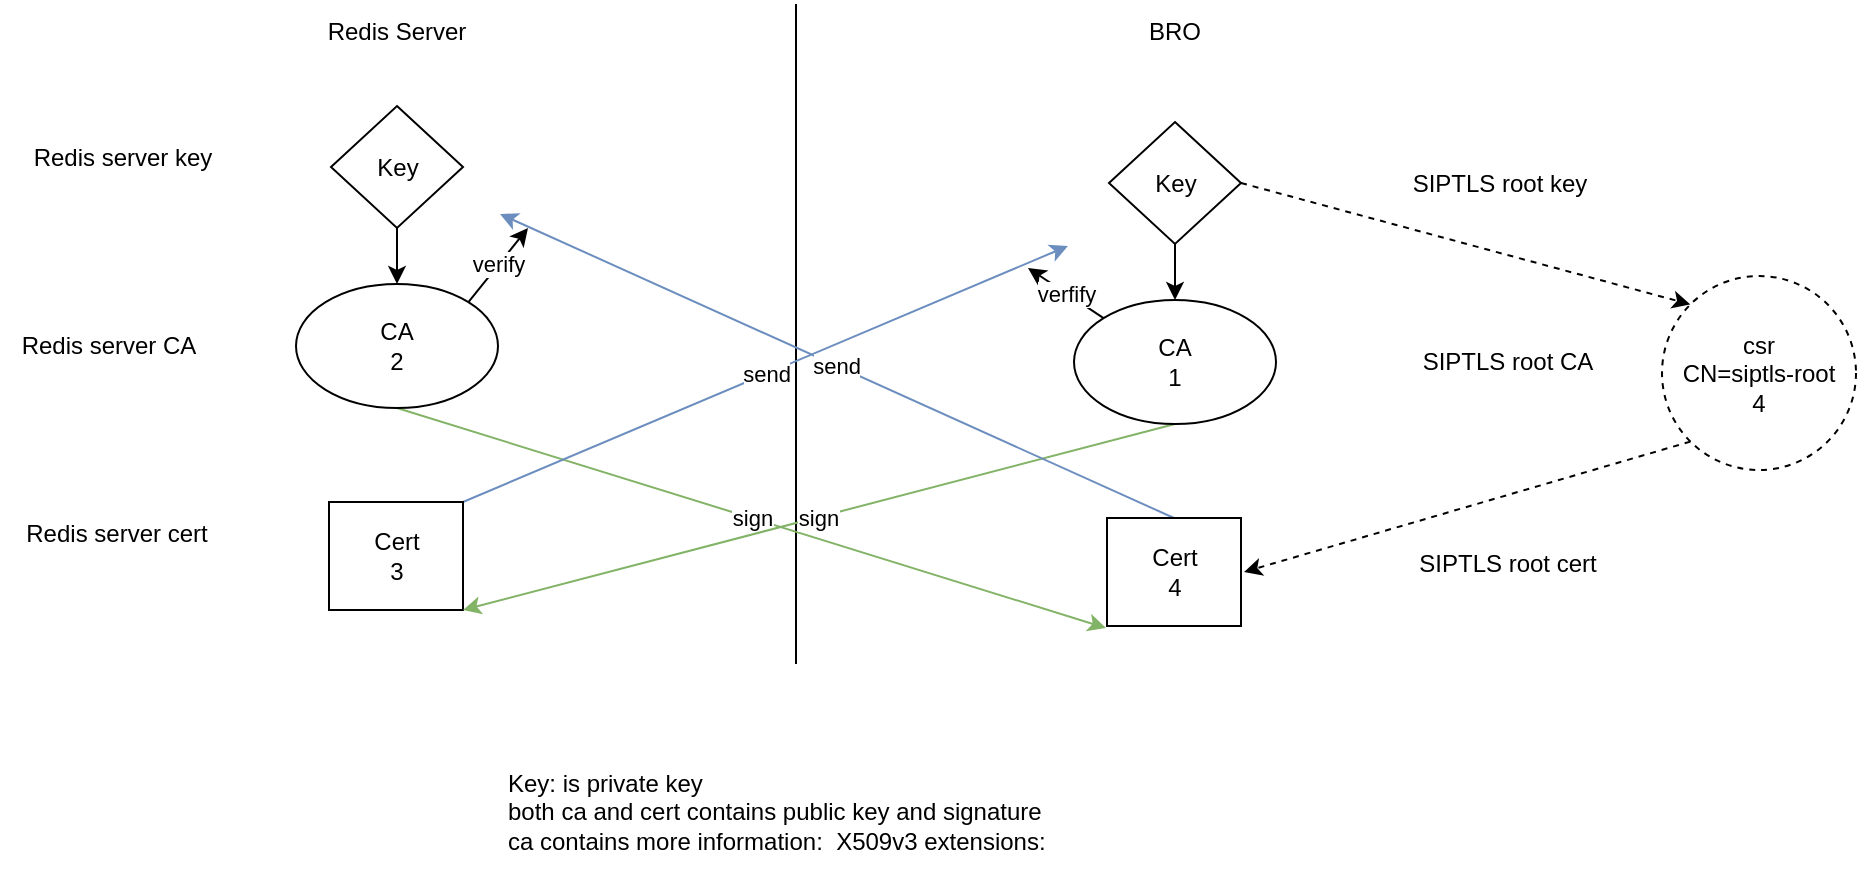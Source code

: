 <mxfile version="14.6.13" type="github" pages="2">
  <diagram id="MYtHyyAWCHNzlXezhlRJ" name="Page-1">
    <mxGraphModel dx="1438" dy="547" grid="0" gridSize="10" guides="1" tooltips="1" connect="1" arrows="1" fold="1" page="0" pageScale="1" pageWidth="850" pageHeight="1100" math="0" shadow="0">
      <root>
        <mxCell id="0" />
        <mxCell id="1" parent="0" />
        <mxCell id="aZHeh1-H1kW6ti1Y_17A-1" value="" style="endArrow=none;html=1;" edge="1" parent="1">
          <mxGeometry width="50" height="50" relative="1" as="geometry">
            <mxPoint x="306" y="592" as="sourcePoint" />
            <mxPoint x="306" y="262" as="targetPoint" />
          </mxGeometry>
        </mxCell>
        <mxCell id="aZHeh1-H1kW6ti1Y_17A-2" value="Redis Server" style="text;html=1;strokeColor=none;fillColor=none;align=center;verticalAlign=middle;whiteSpace=wrap;rounded=0;" vertex="1" parent="1">
          <mxGeometry x="7" y="260" width="199" height="31" as="geometry" />
        </mxCell>
        <mxCell id="aZHeh1-H1kW6ti1Y_17A-4" value="BRO" style="text;html=1;strokeColor=none;fillColor=none;align=center;verticalAlign=middle;whiteSpace=wrap;rounded=0;" vertex="1" parent="1">
          <mxGeometry x="396" y="260" width="199" height="31" as="geometry" />
        </mxCell>
        <mxCell id="aZHeh1-H1kW6ti1Y_17A-17" style="edgeStyle=orthogonalEdgeStyle;rounded=0;orthogonalLoop=1;jettySize=auto;html=1;exitX=0.5;exitY=1;exitDx=0;exitDy=0;" edge="1" parent="1" source="aZHeh1-H1kW6ti1Y_17A-5" target="aZHeh1-H1kW6ti1Y_17A-6">
          <mxGeometry relative="1" as="geometry" />
        </mxCell>
        <mxCell id="aZHeh1-H1kW6ti1Y_17A-5" value="Key" style="rhombus;whiteSpace=wrap;html=1;" vertex="1" parent="1">
          <mxGeometry x="73.5" y="313" width="66" height="61" as="geometry" />
        </mxCell>
        <mxCell id="aZHeh1-H1kW6ti1Y_17A-22" value="sign" style="edgeStyle=none;rounded=0;orthogonalLoop=1;jettySize=auto;html=1;exitX=0.5;exitY=1;exitDx=0;exitDy=0;fillColor=#d5e8d4;strokeColor=#82b366;" edge="1" parent="1" source="aZHeh1-H1kW6ti1Y_17A-6">
          <mxGeometry relative="1" as="geometry">
            <mxPoint x="461" y="574" as="targetPoint" />
          </mxGeometry>
        </mxCell>
        <mxCell id="aZHeh1-H1kW6ti1Y_17A-24" value="verify" style="edgeStyle=none;rounded=0;orthogonalLoop=1;jettySize=auto;html=1;exitX=1;exitY=0;exitDx=0;exitDy=0;" edge="1" parent="1" source="aZHeh1-H1kW6ti1Y_17A-6">
          <mxGeometry relative="1" as="geometry">
            <mxPoint x="172" y="374" as="targetPoint" />
          </mxGeometry>
        </mxCell>
        <mxCell id="aZHeh1-H1kW6ti1Y_17A-6" value="&lt;div&gt;CA&lt;/div&gt;2" style="ellipse;whiteSpace=wrap;html=1;" vertex="1" parent="1">
          <mxGeometry x="56" y="402" width="101" height="62" as="geometry" />
        </mxCell>
        <mxCell id="aZHeh1-H1kW6ti1Y_17A-20" value="send" style="edgeStyle=none;rounded=0;orthogonalLoop=1;jettySize=auto;html=1;exitX=1;exitY=0;exitDx=0;exitDy=0;fillColor=#dae8fc;strokeColor=#6c8ebf;" edge="1" parent="1" source="aZHeh1-H1kW6ti1Y_17A-7">
          <mxGeometry relative="1" as="geometry">
            <mxPoint x="442" y="383" as="targetPoint" />
          </mxGeometry>
        </mxCell>
        <mxCell id="aZHeh1-H1kW6ti1Y_17A-7" value="&lt;div&gt;Cert&lt;/div&gt;&lt;div&gt;3&lt;/div&gt;" style="rounded=0;whiteSpace=wrap;html=1;" vertex="1" parent="1">
          <mxGeometry x="72.5" y="511" width="67" height="54" as="geometry" />
        </mxCell>
        <mxCell id="aZHeh1-H1kW6ti1Y_17A-18" style="edgeStyle=orthogonalEdgeStyle;rounded=0;orthogonalLoop=1;jettySize=auto;html=1;exitX=0.5;exitY=1;exitDx=0;exitDy=0;entryX=0.5;entryY=0;entryDx=0;entryDy=0;" edge="1" parent="1" source="aZHeh1-H1kW6ti1Y_17A-8" target="aZHeh1-H1kW6ti1Y_17A-9">
          <mxGeometry relative="1" as="geometry" />
        </mxCell>
        <mxCell id="aZHeh1-H1kW6ti1Y_17A-28" style="edgeStyle=none;rounded=0;orthogonalLoop=1;jettySize=auto;html=1;exitX=1;exitY=0.5;exitDx=0;exitDy=0;dashed=1;entryX=0;entryY=0;entryDx=0;entryDy=0;" edge="1" parent="1" source="aZHeh1-H1kW6ti1Y_17A-8" target="aZHeh1-H1kW6ti1Y_17A-26">
          <mxGeometry relative="1" as="geometry" />
        </mxCell>
        <mxCell id="aZHeh1-H1kW6ti1Y_17A-8" value="Key" style="rhombus;whiteSpace=wrap;html=1;" vertex="1" parent="1">
          <mxGeometry x="462.5" y="321" width="66" height="61" as="geometry" />
        </mxCell>
        <mxCell id="aZHeh1-H1kW6ti1Y_17A-19" value="sign" style="rounded=0;orthogonalLoop=1;jettySize=auto;html=1;exitX=0.5;exitY=1;exitDx=0;exitDy=0;entryX=1;entryY=1;entryDx=0;entryDy=0;fillColor=#d5e8d4;strokeColor=#82b366;" edge="1" parent="1" source="aZHeh1-H1kW6ti1Y_17A-9" target="aZHeh1-H1kW6ti1Y_17A-7">
          <mxGeometry relative="1" as="geometry" />
        </mxCell>
        <mxCell id="aZHeh1-H1kW6ti1Y_17A-21" value="verfify" style="edgeStyle=none;rounded=0;orthogonalLoop=1;jettySize=auto;html=1;exitX=0;exitY=0;exitDx=0;exitDy=0;" edge="1" parent="1" source="aZHeh1-H1kW6ti1Y_17A-9">
          <mxGeometry relative="1" as="geometry">
            <mxPoint x="422" y="394" as="targetPoint" />
          </mxGeometry>
        </mxCell>
        <mxCell id="aZHeh1-H1kW6ti1Y_17A-9" value="&lt;div&gt;CA&lt;/div&gt;&lt;div&gt;1&lt;br&gt;&lt;/div&gt;" style="ellipse;whiteSpace=wrap;html=1;" vertex="1" parent="1">
          <mxGeometry x="445" y="410" width="101" height="62" as="geometry" />
        </mxCell>
        <mxCell id="aZHeh1-H1kW6ti1Y_17A-23" value="send" style="edgeStyle=none;rounded=0;orthogonalLoop=1;jettySize=auto;html=1;exitX=0.5;exitY=0;exitDx=0;exitDy=0;fillColor=#dae8fc;strokeColor=#6c8ebf;" edge="1" parent="1" source="aZHeh1-H1kW6ti1Y_17A-10">
          <mxGeometry relative="1" as="geometry">
            <mxPoint x="158" y="367" as="targetPoint" />
          </mxGeometry>
        </mxCell>
        <mxCell id="aZHeh1-H1kW6ti1Y_17A-10" value="&lt;div&gt;Cert&lt;/div&gt;4" style="rounded=0;whiteSpace=wrap;html=1;" vertex="1" parent="1">
          <mxGeometry x="461.5" y="519" width="67" height="54" as="geometry" />
        </mxCell>
        <mxCell id="aZHeh1-H1kW6ti1Y_17A-11" value="Redis server key" style="text;html=1;strokeColor=none;fillColor=none;align=center;verticalAlign=middle;whiteSpace=wrap;rounded=0;" vertex="1" parent="1">
          <mxGeometry x="-85" y="329" width="109" height="20" as="geometry" />
        </mxCell>
        <mxCell id="aZHeh1-H1kW6ti1Y_17A-12" value="Redis server CA" style="text;html=1;strokeColor=none;fillColor=none;align=center;verticalAlign=middle;whiteSpace=wrap;rounded=0;" vertex="1" parent="1">
          <mxGeometry x="-92" y="423" width="109" height="20" as="geometry" />
        </mxCell>
        <mxCell id="aZHeh1-H1kW6ti1Y_17A-13" value="Redis server cert" style="text;html=1;strokeColor=none;fillColor=none;align=center;verticalAlign=middle;whiteSpace=wrap;rounded=0;" vertex="1" parent="1">
          <mxGeometry x="-88" y="517" width="109" height="20" as="geometry" />
        </mxCell>
        <mxCell id="aZHeh1-H1kW6ti1Y_17A-14" value="SIPTLS root key" style="text;html=1;strokeColor=none;fillColor=none;align=center;verticalAlign=middle;whiteSpace=wrap;rounded=0;" vertex="1" parent="1">
          <mxGeometry x="588" y="341" width="140" height="21" as="geometry" />
        </mxCell>
        <mxCell id="aZHeh1-H1kW6ti1Y_17A-15" value="SIPTLS root CA" style="text;html=1;strokeColor=none;fillColor=none;align=center;verticalAlign=middle;whiteSpace=wrap;rounded=0;" vertex="1" parent="1">
          <mxGeometry x="592" y="430.5" width="140" height="21" as="geometry" />
        </mxCell>
        <mxCell id="aZHeh1-H1kW6ti1Y_17A-16" value="SIPTLS root cert" style="text;html=1;strokeColor=none;fillColor=none;align=center;verticalAlign=middle;whiteSpace=wrap;rounded=0;" vertex="1" parent="1">
          <mxGeometry x="592" y="531" width="140" height="21" as="geometry" />
        </mxCell>
        <mxCell id="aZHeh1-H1kW6ti1Y_17A-25" value="&lt;div&gt;Key: is private key&lt;/div&gt;&lt;div&gt;both ca and cert contains public key and signature&lt;br&gt;&lt;/div&gt;&lt;div&gt;ca contains more information:&amp;nbsp; X509v3 extensions:&lt;br&gt;&lt;/div&gt;&lt;div&gt;&lt;br&gt;&lt;/div&gt;" style="text;html=1;strokeColor=none;fillColor=none;align=left;verticalAlign=middle;whiteSpace=wrap;rounded=0;" vertex="1" parent="1">
          <mxGeometry x="160" y="663" width="285" height="20" as="geometry" />
        </mxCell>
        <mxCell id="aZHeh1-H1kW6ti1Y_17A-31" style="edgeStyle=none;rounded=0;orthogonalLoop=1;jettySize=auto;html=1;exitX=0;exitY=1;exitDx=0;exitDy=0;dashed=1;" edge="1" parent="1" source="aZHeh1-H1kW6ti1Y_17A-26">
          <mxGeometry relative="1" as="geometry">
            <mxPoint x="530" y="546" as="targetPoint" />
          </mxGeometry>
        </mxCell>
        <mxCell id="aZHeh1-H1kW6ti1Y_17A-26" value="&lt;div&gt;csr&lt;/div&gt;&lt;div&gt;CN=siptls-root&lt;/div&gt;&lt;div&gt;4&lt;br&gt;&lt;/div&gt;" style="ellipse;whiteSpace=wrap;html=1;aspect=fixed;align=center;dashed=1;" vertex="1" parent="1">
          <mxGeometry x="739" y="398" width="97" height="97" as="geometry" />
        </mxCell>
      </root>
    </mxGraphModel>
  </diagram>
  <diagram id="Mrr-WFnJxW-NYC5VzTvs" name="3sets">
    <mxGraphModel dx="1438" dy="547" grid="0" gridSize="10" guides="1" tooltips="1" connect="1" arrows="1" fold="1" page="0" pageScale="1" pageWidth="850" pageHeight="1100" math="0" shadow="0">
      <root>
        <mxCell id="mjHRiP_EYtC0X5nmwDpc-0" />
        <mxCell id="mjHRiP_EYtC0X5nmwDpc-1" parent="mjHRiP_EYtC0X5nmwDpc-0" />
        <mxCell id="hNuSFW_zgi8dftmWshvH-0" value="" style="endArrow=none;html=1;" edge="1" parent="mjHRiP_EYtC0X5nmwDpc-1">
          <mxGeometry width="50" height="50" relative="1" as="geometry">
            <mxPoint x="306" y="592" as="sourcePoint" />
            <mxPoint x="306" y="262" as="targetPoint" />
          </mxGeometry>
        </mxCell>
        <mxCell id="hNuSFW_zgi8dftmWshvH-1" value="Redis Server" style="text;html=1;strokeColor=none;fillColor=none;align=center;verticalAlign=middle;whiteSpace=wrap;rounded=0;" vertex="1" parent="mjHRiP_EYtC0X5nmwDpc-1">
          <mxGeometry x="7" y="260" width="199" height="31" as="geometry" />
        </mxCell>
        <mxCell id="hNuSFW_zgi8dftmWshvH-2" value="Redis Client" style="text;html=1;strokeColor=none;fillColor=none;align=center;verticalAlign=middle;whiteSpace=wrap;rounded=0;" vertex="1" parent="mjHRiP_EYtC0X5nmwDpc-1">
          <mxGeometry x="461" y="277" width="199" height="31" as="geometry" />
        </mxCell>
        <mxCell id="hNuSFW_zgi8dftmWshvH-3" style="edgeStyle=orthogonalEdgeStyle;rounded=0;orthogonalLoop=1;jettySize=auto;html=1;exitX=0.5;exitY=1;exitDx=0;exitDy=0;" edge="1" parent="mjHRiP_EYtC0X5nmwDpc-1" source="hNuSFW_zgi8dftmWshvH-4" target="hNuSFW_zgi8dftmWshvH-7">
          <mxGeometry relative="1" as="geometry" />
        </mxCell>
        <mxCell id="hNuSFW_zgi8dftmWshvH-4" value="&lt;div&gt;Key&lt;/div&gt;4" style="rhombus;whiteSpace=wrap;html=1;" vertex="1" parent="mjHRiP_EYtC0X5nmwDpc-1">
          <mxGeometry x="73.5" y="313" width="66" height="61" as="geometry" />
        </mxCell>
        <mxCell id="hNuSFW_zgi8dftmWshvH-5" value="sign" style="edgeStyle=none;rounded=0;orthogonalLoop=1;jettySize=auto;html=1;exitX=0.5;exitY=1;exitDx=0;exitDy=0;fillColor=#d5e8d4;strokeColor=#82b366;entryX=0;entryY=1;entryDx=0;entryDy=0;" edge="1" parent="mjHRiP_EYtC0X5nmwDpc-1" source="hNuSFW_zgi8dftmWshvH-7" target="hNuSFW_zgi8dftmWshvH-17">
          <mxGeometry relative="1" as="geometry">
            <mxPoint x="461" y="574" as="targetPoint" />
          </mxGeometry>
        </mxCell>
        <mxCell id="hNuSFW_zgi8dftmWshvH-6" value="verify" style="edgeStyle=none;rounded=0;orthogonalLoop=1;jettySize=auto;html=1;exitX=1;exitY=0;exitDx=0;exitDy=0;" edge="1" parent="mjHRiP_EYtC0X5nmwDpc-1" source="hNuSFW_zgi8dftmWshvH-7">
          <mxGeometry relative="1" as="geometry">
            <mxPoint x="172" y="374" as="targetPoint" />
          </mxGeometry>
        </mxCell>
        <mxCell id="hNuSFW_zgi8dftmWshvH-7" value="&lt;div&gt;CA&lt;/div&gt;5" style="ellipse;whiteSpace=wrap;html=1;" vertex="1" parent="mjHRiP_EYtC0X5nmwDpc-1">
          <mxGeometry x="56" y="402" width="101" height="62" as="geometry" />
        </mxCell>
        <mxCell id="hNuSFW_zgi8dftmWshvH-8" value="send" style="edgeStyle=none;rounded=0;orthogonalLoop=1;jettySize=auto;html=1;exitX=1;exitY=0;exitDx=0;exitDy=0;fillColor=#dae8fc;strokeColor=#6c8ebf;" edge="1" parent="mjHRiP_EYtC0X5nmwDpc-1" source="hNuSFW_zgi8dftmWshvH-9">
          <mxGeometry relative="1" as="geometry">
            <mxPoint x="479" y="380" as="targetPoint" />
          </mxGeometry>
        </mxCell>
        <mxCell id="hNuSFW_zgi8dftmWshvH-9" value="&lt;div&gt;Cert&lt;/div&gt;&lt;div&gt;6&lt;br&gt;&lt;/div&gt;" style="rounded=0;whiteSpace=wrap;html=1;" vertex="1" parent="mjHRiP_EYtC0X5nmwDpc-1">
          <mxGeometry x="72.5" y="511" width="67" height="54" as="geometry" />
        </mxCell>
        <mxCell id="hNuSFW_zgi8dftmWshvH-10" style="edgeStyle=orthogonalEdgeStyle;rounded=0;orthogonalLoop=1;jettySize=auto;html=1;exitX=0.5;exitY=1;exitDx=0;exitDy=0;entryX=0.5;entryY=0;entryDx=0;entryDy=0;" edge="1" parent="mjHRiP_EYtC0X5nmwDpc-1" source="hNuSFW_zgi8dftmWshvH-12" target="hNuSFW_zgi8dftmWshvH-15">
          <mxGeometry relative="1" as="geometry" />
        </mxCell>
        <mxCell id="hNuSFW_zgi8dftmWshvH-11" style="edgeStyle=none;rounded=0;orthogonalLoop=1;jettySize=auto;html=1;exitX=1;exitY=0.5;exitDx=0;exitDy=0;dashed=1;entryX=0;entryY=0;entryDx=0;entryDy=0;" edge="1" parent="mjHRiP_EYtC0X5nmwDpc-1" source="hNuSFW_zgi8dftmWshvH-12" target="hNuSFW_zgi8dftmWshvH-25">
          <mxGeometry relative="1" as="geometry" />
        </mxCell>
        <mxCell id="hNuSFW_zgi8dftmWshvH-12" value="&lt;div&gt;Key&lt;/div&gt;&lt;div&gt;7&lt;br&gt;&lt;/div&gt;" style="rhombus;whiteSpace=wrap;html=1;" vertex="1" parent="mjHRiP_EYtC0X5nmwDpc-1">
          <mxGeometry x="517.5" y="320.5" width="66" height="61" as="geometry" />
        </mxCell>
        <mxCell id="hNuSFW_zgi8dftmWshvH-13" value="sign" style="rounded=0;orthogonalLoop=1;jettySize=auto;html=1;exitX=0;exitY=1;exitDx=0;exitDy=0;entryX=1;entryY=1;entryDx=0;entryDy=0;fillColor=#d5e8d4;strokeColor=#82b366;" edge="1" parent="mjHRiP_EYtC0X5nmwDpc-1" source="hNuSFW_zgi8dftmWshvH-15" target="hNuSFW_zgi8dftmWshvH-9">
          <mxGeometry relative="1" as="geometry" />
        </mxCell>
        <mxCell id="hNuSFW_zgi8dftmWshvH-14" value="verfify" style="edgeStyle=none;rounded=0;orthogonalLoop=1;jettySize=auto;html=1;exitX=0;exitY=0;exitDx=0;exitDy=0;" edge="1" parent="mjHRiP_EYtC0X5nmwDpc-1" source="hNuSFW_zgi8dftmWshvH-15">
          <mxGeometry relative="1" as="geometry">
            <mxPoint x="477" y="393.5" as="targetPoint" />
          </mxGeometry>
        </mxCell>
        <mxCell id="hNuSFW_zgi8dftmWshvH-15" value="&lt;div&gt;CA&lt;/div&gt;&lt;div&gt;8&lt;br&gt;&lt;/div&gt;" style="ellipse;whiteSpace=wrap;html=1;" vertex="1" parent="mjHRiP_EYtC0X5nmwDpc-1">
          <mxGeometry x="500" y="409.5" width="101" height="62" as="geometry" />
        </mxCell>
        <mxCell id="hNuSFW_zgi8dftmWshvH-16" value="send" style="edgeStyle=none;rounded=0;orthogonalLoop=1;jettySize=auto;html=1;exitX=0.5;exitY=0;exitDx=0;exitDy=0;fillColor=#dae8fc;strokeColor=#6c8ebf;" edge="1" parent="mjHRiP_EYtC0X5nmwDpc-1" source="hNuSFW_zgi8dftmWshvH-17">
          <mxGeometry relative="1" as="geometry">
            <mxPoint x="158" y="367" as="targetPoint" />
          </mxGeometry>
        </mxCell>
        <mxCell id="hNuSFW_zgi8dftmWshvH-17" value="&lt;div&gt;Cert&lt;/div&gt;9" style="rounded=0;whiteSpace=wrap;html=1;" vertex="1" parent="mjHRiP_EYtC0X5nmwDpc-1">
          <mxGeometry x="516.5" y="518.5" width="67" height="54" as="geometry" />
        </mxCell>
        <mxCell id="hNuSFW_zgi8dftmWshvH-18" value="Redis server key" style="text;html=1;strokeColor=none;fillColor=none;align=center;verticalAlign=middle;whiteSpace=wrap;rounded=0;" vertex="1" parent="mjHRiP_EYtC0X5nmwDpc-1">
          <mxGeometry x="-85" y="329" width="109" height="20" as="geometry" />
        </mxCell>
        <mxCell id="hNuSFW_zgi8dftmWshvH-19" value="Redis server CA" style="text;html=1;strokeColor=none;fillColor=none;align=center;verticalAlign=middle;whiteSpace=wrap;rounded=0;" vertex="1" parent="mjHRiP_EYtC0X5nmwDpc-1">
          <mxGeometry x="-92" y="423" width="109" height="20" as="geometry" />
        </mxCell>
        <mxCell id="hNuSFW_zgi8dftmWshvH-20" value="Redis server cert" style="text;html=1;strokeColor=none;fillColor=none;align=center;verticalAlign=middle;whiteSpace=wrap;rounded=0;" vertex="1" parent="mjHRiP_EYtC0X5nmwDpc-1">
          <mxGeometry x="-88" y="517" width="109" height="20" as="geometry" />
        </mxCell>
        <mxCell id="hNuSFW_zgi8dftmWshvH-21" value="redis client key" style="text;html=1;strokeColor=none;fillColor=none;align=center;verticalAlign=middle;whiteSpace=wrap;rounded=0;" vertex="1" parent="mjHRiP_EYtC0X5nmwDpc-1">
          <mxGeometry x="588" y="341" width="140" height="21" as="geometry" />
        </mxCell>
        <mxCell id="hNuSFW_zgi8dftmWshvH-22" value="redis client CA" style="text;html=1;strokeColor=none;fillColor=none;align=center;verticalAlign=middle;whiteSpace=wrap;rounded=0;" vertex="1" parent="mjHRiP_EYtC0X5nmwDpc-1">
          <mxGeometry x="592" y="430.5" width="140" height="21" as="geometry" />
        </mxCell>
        <mxCell id="hNuSFW_zgi8dftmWshvH-23" value="redis client cert" style="text;html=1;strokeColor=none;fillColor=none;align=center;verticalAlign=middle;whiteSpace=wrap;rounded=0;" vertex="1" parent="mjHRiP_EYtC0X5nmwDpc-1">
          <mxGeometry x="592" y="562" width="140" height="21" as="geometry" />
        </mxCell>
        <mxCell id="hNuSFW_zgi8dftmWshvH-24" style="edgeStyle=none;rounded=0;orthogonalLoop=1;jettySize=auto;html=1;exitX=0;exitY=1;exitDx=0;exitDy=0;dashed=1;entryX=1;entryY=1;entryDx=0;entryDy=0;" edge="1" parent="mjHRiP_EYtC0X5nmwDpc-1" source="hNuSFW_zgi8dftmWshvH-25" target="hNuSFW_zgi8dftmWshvH-17">
          <mxGeometry relative="1" as="geometry">
            <mxPoint x="530" y="546" as="targetPoint" />
          </mxGeometry>
        </mxCell>
        <mxCell id="hNuSFW_zgi8dftmWshvH-25" value="&lt;div&gt;csr&lt;/div&gt;&lt;div&gt;CN=siptls-root&lt;/div&gt;&lt;div&gt;4&lt;br&gt;&lt;/div&gt;" style="ellipse;whiteSpace=wrap;html=1;aspect=fixed;align=center;dashed=1;" vertex="1" parent="mjHRiP_EYtC0X5nmwDpc-1">
          <mxGeometry x="739" y="398" width="97" height="97" as="geometry" />
        </mxCell>
        <mxCell id="hNuSFW_zgi8dftmWshvH-26" style="edgeStyle=orthogonalEdgeStyle;rounded=0;orthogonalLoop=1;jettySize=auto;html=1;exitX=0.5;exitY=1;exitDx=0;exitDy=0;entryX=0.5;entryY=0;entryDx=0;entryDy=0;" edge="1" parent="mjHRiP_EYtC0X5nmwDpc-1" source="hNuSFW_zgi8dftmWshvH-27" target="hNuSFW_zgi8dftmWshvH-29">
          <mxGeometry relative="1" as="geometry" />
        </mxCell>
        <mxCell id="hNuSFW_zgi8dftmWshvH-27" value="&lt;div&gt;Key&lt;/div&gt;1" style="rhombus;whiteSpace=wrap;html=1;" vertex="1" parent="mjHRiP_EYtC0X5nmwDpc-1">
          <mxGeometry x="372.5" y="48" width="66" height="61" as="geometry" />
        </mxCell>
        <mxCell id="hNuSFW_zgi8dftmWshvH-29" value="&lt;div&gt;CA&lt;/div&gt;&lt;div&gt;2&lt;br&gt;&lt;/div&gt;" style="ellipse;whiteSpace=wrap;html=1;" vertex="1" parent="mjHRiP_EYtC0X5nmwDpc-1">
          <mxGeometry x="355" y="137" width="101" height="62" as="geometry" />
        </mxCell>
        <mxCell id="hNuSFW_zgi8dftmWshvH-30" value="&lt;div&gt;Cert&lt;/div&gt;3" style="rounded=0;whiteSpace=wrap;html=1;" vertex="1" parent="mjHRiP_EYtC0X5nmwDpc-1">
          <mxGeometry x="371.5" y="225" width="67" height="54" as="geometry" />
        </mxCell>
        <mxCell id="hNuSFW_zgi8dftmWshvH-31" value="&lt;div&gt;SIPTLS&lt;/div&gt;" style="text;html=1;strokeColor=none;fillColor=none;align=center;verticalAlign=middle;whiteSpace=wrap;rounded=0;dashed=1;" vertex="1" parent="mjHRiP_EYtC0X5nmwDpc-1">
          <mxGeometry x="383" y="10" width="40" height="20" as="geometry" />
        </mxCell>
      </root>
    </mxGraphModel>
  </diagram>
</mxfile>
